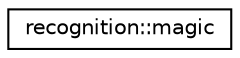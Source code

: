 digraph "Graphical Class Hierarchy"
{
 // LATEX_PDF_SIZE
  edge [fontname="Helvetica",fontsize="10",labelfontname="Helvetica",labelfontsize="10"];
  node [fontname="Helvetica",fontsize="10",shape=record];
  rankdir="LR";
  Node0 [label="recognition::magic",height=0.2,width=0.4,color="black", fillcolor="white", style="filled",URL="$classrecognition_1_1magic.html",tooltip="The magic class provides a C++ wrapper over the Magic Number Recognition Library. The magic class is ..."];
}
